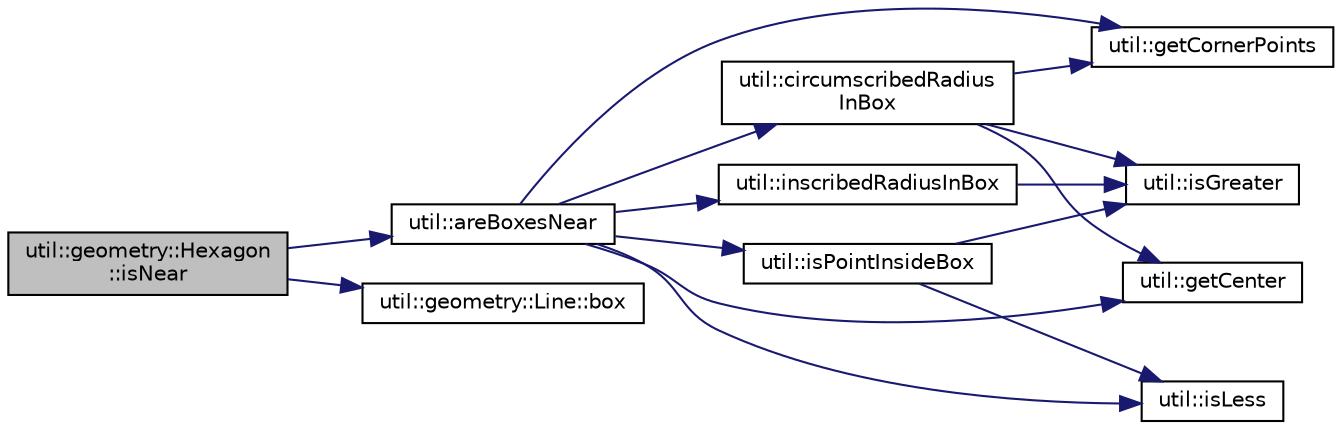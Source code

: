 digraph "util::geometry::Hexagon::isNear"
{
  edge [fontname="Helvetica",fontsize="10",labelfontname="Helvetica",labelfontsize="10"];
  node [fontname="Helvetica",fontsize="10",shape=record];
  rankdir="LR";
  Node56 [label="util::geometry::Hexagon\l::isNear",height=0.2,width=0.4,color="black", fillcolor="grey75", style="filled", fontcolor="black"];
  Node56 -> Node57 [color="midnightblue",fontsize="10",style="solid",fontname="Helvetica"];
  Node57 [label="util::areBoxesNear",height=0.2,width=0.4,color="black", fillcolor="white", style="filled",URL="$namespaceutil.html#a21a4c0c512c91e3de03f432d304dd4bd",tooltip="Checks if given two boxes are within given distance from each other. "];
  Node57 -> Node58 [color="midnightblue",fontsize="10",style="solid",fontname="Helvetica"];
  Node58 [label="util::getCornerPoints",height=0.2,width=0.4,color="black", fillcolor="white", style="filled",URL="$namespaceutil.html#a5a54fd6f6720dd75956e3ce06b814ad6",tooltip="Returns all corner points in the box. "];
  Node57 -> Node59 [color="midnightblue",fontsize="10",style="solid",fontname="Helvetica"];
  Node59 [label="util::isPointInsideBox",height=0.2,width=0.4,color="black", fillcolor="white", style="filled",URL="$namespaceutil.html#a09ac00ed5485b655c317c2fe46b1d740",tooltip="Returns true if point is inside box. "];
  Node59 -> Node60 [color="midnightblue",fontsize="10",style="solid",fontname="Helvetica"];
  Node60 [label="util::isLess",height=0.2,width=0.4,color="black", fillcolor="white", style="filled",URL="$namespaceutil.html#a868a26599b6b844d08d30063ac898319",tooltip="Returns true if a < b. "];
  Node59 -> Node61 [color="midnightblue",fontsize="10",style="solid",fontname="Helvetica"];
  Node61 [label="util::isGreater",height=0.2,width=0.4,color="black", fillcolor="white", style="filled",URL="$namespaceutil.html#a227b5f8acbd7a403a033663c8893d631",tooltip="Returns true if a > b. "];
  Node57 -> Node60 [color="midnightblue",fontsize="10",style="solid",fontname="Helvetica"];
  Node57 -> Node62 [color="midnightblue",fontsize="10",style="solid",fontname="Helvetica"];
  Node62 [label="util::getCenter",height=0.2,width=0.4,color="black", fillcolor="white", style="filled",URL="$namespaceutil.html#a9a73e26a05894da76d4d0a922272b7cc",tooltip="Returns center point. "];
  Node57 -> Node63 [color="midnightblue",fontsize="10",style="solid",fontname="Helvetica"];
  Node63 [label="util::inscribedRadiusInBox",height=0.2,width=0.4,color="black", fillcolor="white", style="filled",URL="$namespaceutil.html#aa5b234685d92d1a0f48600c3a3708bfd",tooltip="Computes the radius of biggest circle/sphere completely within the object. "];
  Node63 -> Node61 [color="midnightblue",fontsize="10",style="solid",fontname="Helvetica"];
  Node57 -> Node64 [color="midnightblue",fontsize="10",style="solid",fontname="Helvetica"];
  Node64 [label="util::circumscribedRadius\lInBox",height=0.2,width=0.4,color="black", fillcolor="white", style="filled",URL="$namespaceutil.html#af6ab7e8072282977994d4c13e470dfc7",tooltip="Computes the radius of smallest circle/sphere which can have the box inside. "];
  Node64 -> Node62 [color="midnightblue",fontsize="10",style="solid",fontname="Helvetica"];
  Node64 -> Node58 [color="midnightblue",fontsize="10",style="solid",fontname="Helvetica"];
  Node64 -> Node61 [color="midnightblue",fontsize="10",style="solid",fontname="Helvetica"];
  Node56 -> Node65 [color="midnightblue",fontsize="10",style="solid",fontname="Helvetica"];
  Node65 [label="util::geometry::Line::box",height=0.2,width=0.4,color="black", fillcolor="white", style="filled",URL="$classutil_1_1geometry_1_1Line.html#a0f370769b20dcbd3c46eb738c1bad85f",tooltip="Computes the bounding box of object. "];
}

